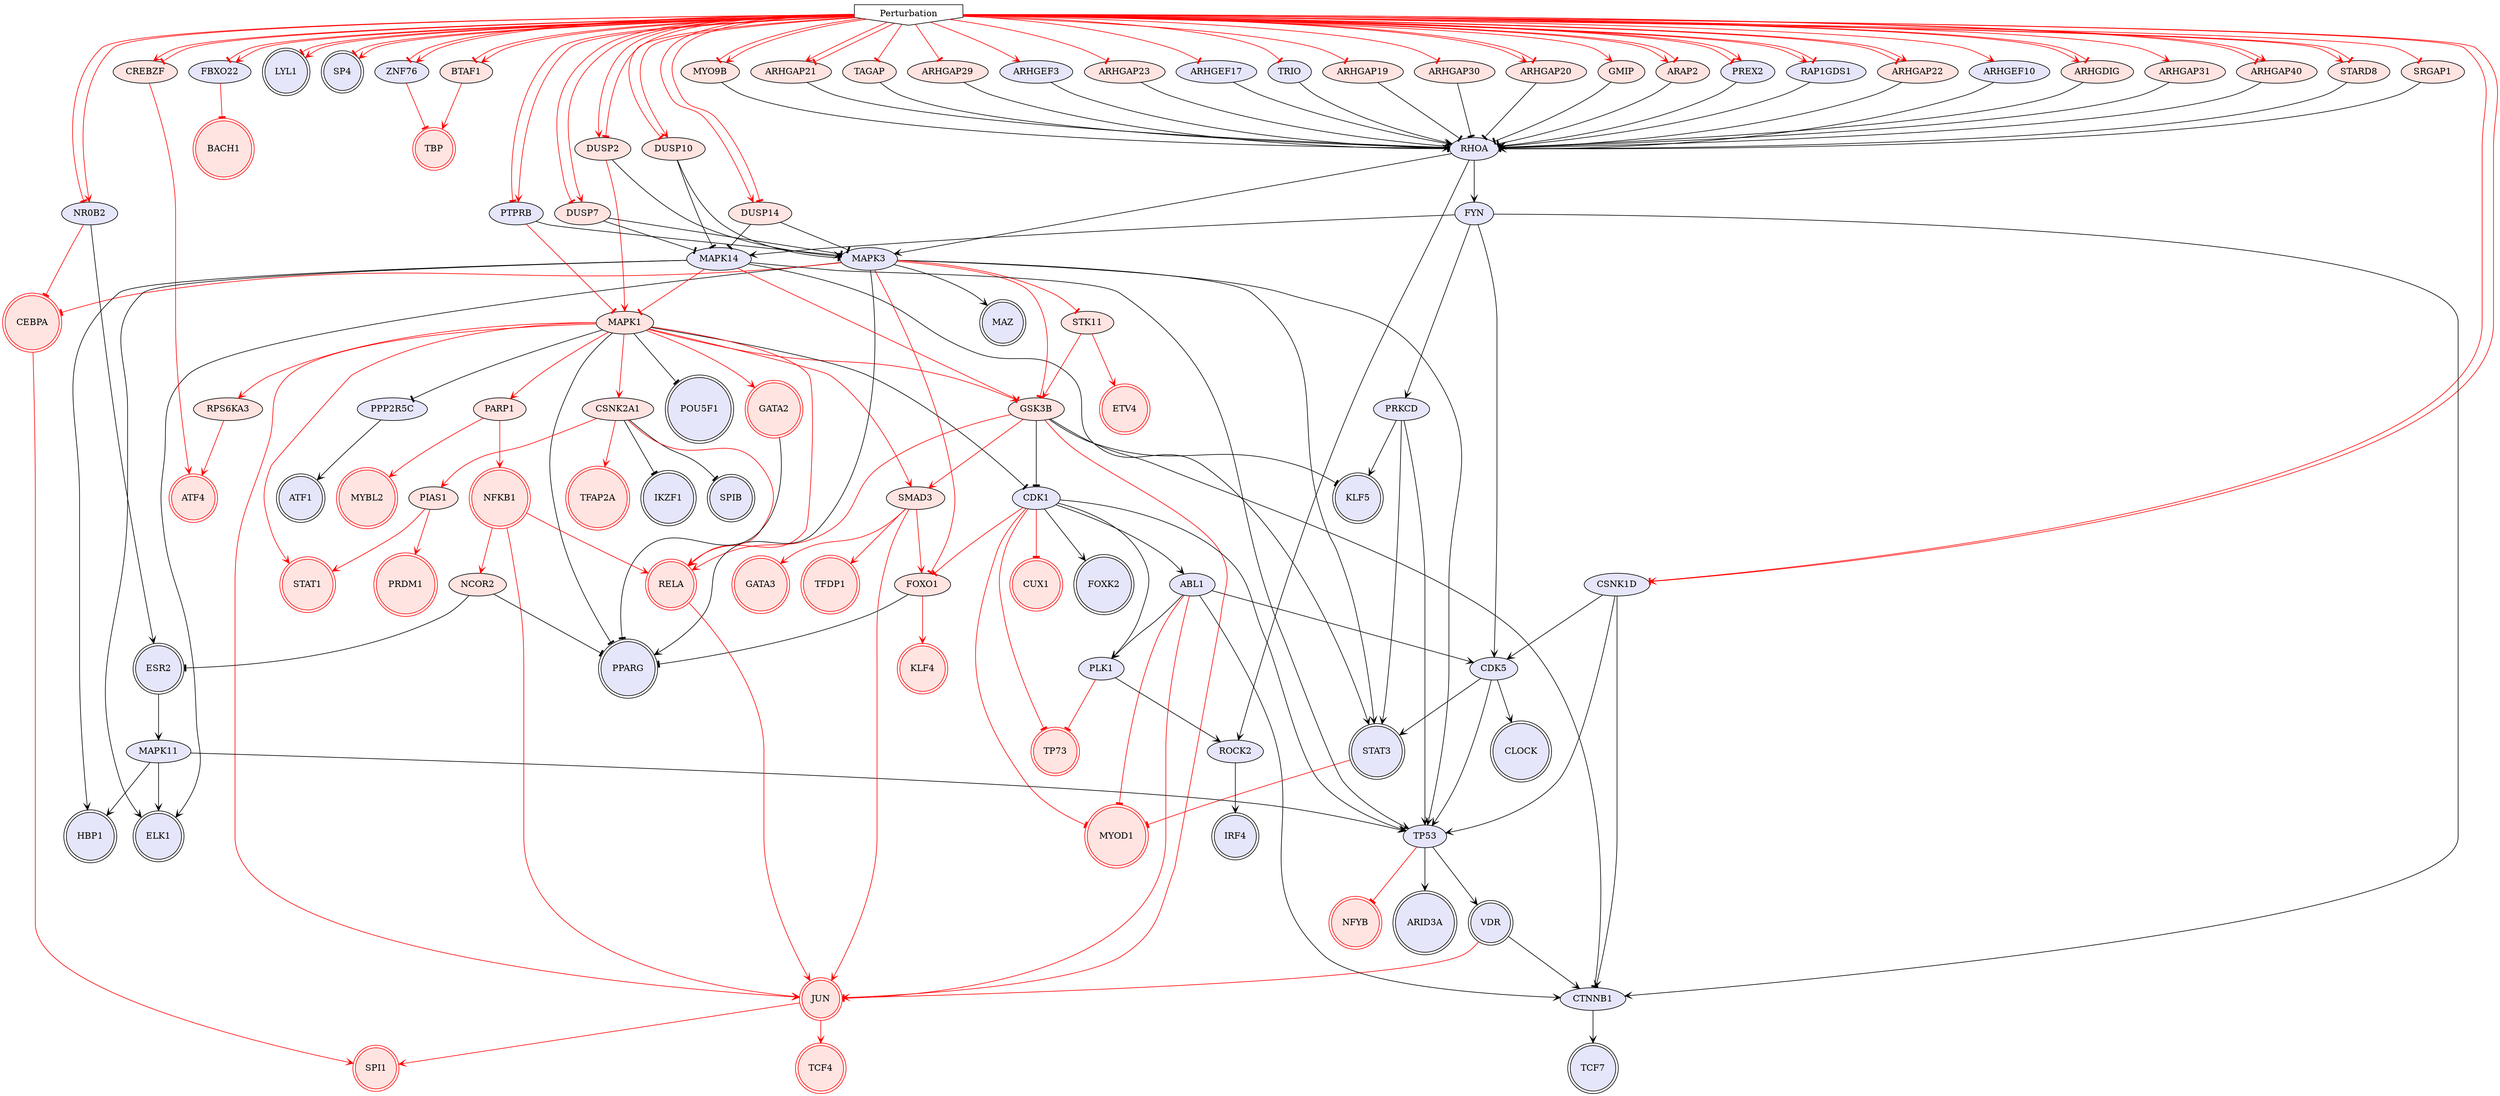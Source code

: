 digraph {

TP53->ARID3A [penwidth=1, color=black, arrowhead="vee"]
TP53->VDR [penwidth=1, color=black, arrowhead="vee"]
GSK3B->CTNNB1 [penwidth=1, color=black, arrowhead="tee"]
FOXO1->PPARG [penwidth=1, color=black, arrowhead="tee"]
ABL1->CTNNB1 [penwidth=1, color=black, arrowhead="vee"]
MAPK1->CDK1 [penwidth=1, color=black, arrowhead="tee"]
GSK3B->CDK1 [penwidth=1, color=black, arrowhead="tee"]
ABL1->CDK5 [penwidth=1, color=black, arrowhead="vee"]
MAPK3->STAT3 [penwidth=1, color=black, arrowhead="vee"]
CTNNB1->TCF7 [penwidth=1, color=black, arrowhead="vee"]
MAPK3->ELK1 [penwidth=1, color=black, arrowhead="vee"]
VDR->CTNNB1 [penwidth=1, color=black, arrowhead="vee"]
NR0B2->ESR2 [penwidth=1, color=black, arrowhead="vee"]
PPP2R5C->ATF1 [penwidth=1, color=black, arrowhead="vee"]
MAPK1->PPP2R5C [penwidth=1, color=black, arrowhead="tee"]
ROCK2->IRF4 [penwidth=1, color=black, arrowhead="vee"]
MAPK1->PPARG [penwidth=1, color=black, arrowhead="tee"]
CSNK2A1->IKZF1 [penwidth=1, color=black, arrowhead="tee"]
CDK5->TP53 [penwidth=1, color=black, arrowhead="vee"]
CDK1->TP53 [penwidth=1, color=black, arrowhead="vee"]
CSNK2A1->SPIB [penwidth=1, color=black, arrowhead="tee"]
CDK1->FOXK2 [penwidth=1, color=black, arrowhead="vee"]
MAPK11->TP53 [penwidth=1, color=black, arrowhead="vee"]
CDK5->CLOCK [penwidth=1, color=black, arrowhead="vee"]
CDK5->STAT3 [penwidth=1, color=black, arrowhead="vee"]
MAPK3->PPARG [penwidth=1, color=black, arrowhead="vee"]
GATA2->PPARG [penwidth=1, color=black, arrowhead="tee"]
MAPK11->HBP1 [penwidth=1, color=black, arrowhead="vee"]
GSK3B->KLF5 [penwidth=1, color=black, arrowhead="tee"]
MAPK1->POU5F1 [penwidth=1, color=black, arrowhead="tee"]
MAPK3->MAZ [penwidth=1, color=black, arrowhead="vee"]
MAPK3->TP53 [penwidth=1, color=black, arrowhead="vee"]
ABL1->PLK1 [penwidth=1, color=black, arrowhead="vee"]
CDK1->ABL1 [penwidth=1, color=black, arrowhead="vee"]
DUSP2->MAPK3 [penwidth=1, color=black, arrowhead="tee"]
PLK1->ROCK2 [penwidth=1, color=black, arrowhead="vee"]
CDK1->PLK1 [penwidth=1, color=black, arrowhead="vee"]
MAPK11->ELK1 [penwidth=1, color=black, arrowhead="vee"]
ESR2->MAPK11 [penwidth=1, color=black, arrowhead="vee"]
Perturbation->FBXO22 [penwidth=1, color=red, arrowhead="tee"]
Perturbation->LYL1 [penwidth=1, color=red, arrowhead="tee"]
Perturbation->NR0B2 [penwidth=1, color=red, arrowhead="tee"]
Perturbation->SP4 [penwidth=1, color=red, arrowhead="tee"]
Perturbation->ZNF76 [penwidth=1, color=red, arrowhead="tee"]
FOXO1->KLF4 [penwidth=1, color=red, arrowhead="vee"]
SMAD3->FOXO1 [penwidth=1, color=red, arrowhead="vee"]
TP53->NFYB [penwidth=1, color=red, arrowhead="tee"]
CEBPA->SPI1 [penwidth=1, color=red, arrowhead="vee"]
PIAS1->STAT1 [penwidth=1, color=red, arrowhead="vee"]
MAPK1->SMAD3 [penwidth=1, color=red, arrowhead="vee"]
GSK3B->SMAD3 [penwidth=1, color=red, arrowhead="vee"]
GSK3B->JUN [penwidth=1, color=red, arrowhead="vee"]
DUSP2->MAPK1 [penwidth=1, color=red, arrowhead="vee"]
SMAD3->JUN [penwidth=1, color=red, arrowhead="vee"]
SMAD3->GATA3 [penwidth=1, color=red, arrowhead="vee"]
STK11->GSK3B [penwidth=1, color=red, arrowhead="vee"]
JUN->TCF4 [penwidth=1, color=red, arrowhead="vee"]
NFKB1->RELA [penwidth=1, color=red, arrowhead="vee"]
CSNK2A1->TFAP2A [penwidth=1, color=red, arrowhead="vee"]
RELA->JUN [penwidth=1, color=red, arrowhead="vee"]
GSK3B->RELA [penwidth=1, color=red, arrowhead="vee"]
MAPK1->PARP1 [penwidth=1, color=red, arrowhead="vee"]
CDK1->MYOD1 [penwidth=1, color=red, arrowhead="tee"]
MAPK3->STK11 [penwidth=1, color=red, arrowhead="tee"]
MAPK1->JUN [penwidth=1, color=red, arrowhead="vee"]
MAPK1->GSK3B [penwidth=1, color=red, arrowhead="vee"]
FBXO22->BACH1 [penwidth=1, color=red, arrowhead="tee"]
ABL1->JUN [penwidth=1, color=red, arrowhead="tee"]
ABL1->MYOD1 [penwidth=1, color=red, arrowhead="tee"]
CSNK2A1->RELA [penwidth=1, color=red, arrowhead="vee"]
JUN->SPI1 [penwidth=1, color=red, arrowhead="vee"]
ZNF76->TBP [penwidth=1, color=red, arrowhead="tee"]
CDK1->FOXO1 [penwidth=1, color=red, arrowhead="tee"]
CDK1->TP73 [penwidth=1, color=red, arrowhead="tee"]
CSNK2A1->PIAS1 [penwidth=1, color=red, arrowhead="vee"]
MAPK1->CSNK2A1 [penwidth=1, color=red, arrowhead="vee"]
MAPK3->GSK3B [penwidth=1, color=red, arrowhead="tee"]
NR0B2->CEBPA [penwidth=1, color=red, arrowhead="tee"]
CDK1->CUX1 [penwidth=1, color=red, arrowhead="tee"]
MAPK3->CEBPA [penwidth=1, color=red, arrowhead="tee"]
MAPK3->FOXO1 [penwidth=1, color=red, arrowhead="tee"]
PIAS1->PRDM1 [penwidth=1, color=red, arrowhead="vee"]
PLK1->TP73 [penwidth=1, color=red, arrowhead="tee"]
MAPK1->RELA [penwidth=1, color=red, arrowhead="vee"]
CREBZF->ATF4 [penwidth=1, color=red, arrowhead="vee"]
MAPK1->STAT1 [penwidth=1, color=red, arrowhead="vee"]
STK11->ETV4 [penwidth=1, color=red, arrowhead="vee"]
SMAD3->TFDP1 [penwidth=1, color=red, arrowhead="vee"]
NFKB1->JUN [penwidth=1, color=red, arrowhead="vee"]
VDR->JUN [penwidth=1, color=red, arrowhead="tee"]
PARP1->MYBL2 [penwidth=1, color=red, arrowhead="vee"]
STAT3->MYOD1 [penwidth=1, color=red, arrowhead="tee"]
MAPK1->GATA2 [penwidth=1, color=red, arrowhead="vee"]
PARP1->NFKB1 [penwidth=1, color=red, arrowhead="vee"]
Perturbation->CREBZF [penwidth=1, color=red, arrowhead="vee"]
Perturbation->DUSP2 [penwidth=1, color=red, arrowhead="vee"]
MAPK1->RPS6KA3 [penwidth=1, color=red, arrowhead="vee"]
RPS6KA3->ATF4 [penwidth=1, color=red, arrowhead="vee"]
CSNK1D->CTNNB1 [penwidth=1, color=black, arrowhead="vee"]
CSNK1D->TP53 [penwidth=1, color=black, arrowhead="vee"]
CSNK1D->CDK5 [penwidth=1, color=black, arrowhead="vee"]
Perturbation->CSNK1D [penwidth=1, color=red, arrowhead="tee"]
NCOR2->PPARG [penwidth=1, color=black, arrowhead="tee"]
MAPK14->ELK1 [penwidth=1, color=black, arrowhead="vee"]
MAPK14->STAT3 [penwidth=1, color=black, arrowhead="vee"]
MAPK14->TP53 [penwidth=1, color=black, arrowhead="vee"]
DUSP7->MAPK14 [penwidth=1, color=black, arrowhead="tee"]
MAPK14->HBP1 [penwidth=1, color=black, arrowhead="vee"]
DUSP7->MAPK3 [penwidth=1, color=black, arrowhead="tee"]
NCOR2->ESR2 [penwidth=1, color=black, arrowhead="tee"]
Perturbation->FBXO22 [penwidth=1, color=red, arrowhead="vee"]
Perturbation->LYL1 [penwidth=1, color=red, arrowhead="vee"]
Perturbation->SP4 [penwidth=1, color=red, arrowhead="vee"]
MAPK14->MAPK1 [penwidth=1, color=red, arrowhead="tee"]
NFKB1->NCOR2 [penwidth=1, color=red, arrowhead="vee"]
MAPK14->GSK3B [penwidth=1, color=red, arrowhead="tee"]
BTAF1->TBP [penwidth=1, color=red, arrowhead="vee"]
Perturbation->BTAF1 [penwidth=1, color=red, arrowhead="tee"]
Perturbation->CREBZF [penwidth=1, color=red, arrowhead="tee"]
Perturbation->DUSP7 [penwidth=1, color=red, arrowhead="tee"]
Perturbation->CSNK1D [penwidth=1, color=red, arrowhead="vee"]
Perturbation->NR0B2 [penwidth=1, color=red, arrowhead="vee"]
Perturbation->ZNF76 [penwidth=1, color=red, arrowhead="vee"]
Perturbation->DUSP2 [penwidth=1, color=red, arrowhead="tee"]
DUSP10->MAPK14 [penwidth=1, color=black, arrowhead="tee"]
DUSP10->MAPK3 [penwidth=1, color=black, arrowhead="tee"]
Perturbation->DUSP10 [penwidth=1, color=red, arrowhead="tee"]
Perturbation->DUSP10 [penwidth=1, color=red, arrowhead="vee"]
RHOA->ROCK2 [penwidth=1, color=black, arrowhead="vee"]
FYN->CTNNB1 [penwidth=1, color=black, arrowhead="vee"]
PRKCD->KLF5 [penwidth=1, color=black, arrowhead="vee"]
PRKCD->TP53 [penwidth=1, color=black, arrowhead="vee"]
PRKCD->STAT3 [penwidth=1, color=black, arrowhead="vee"]
ARHGAP30->RHOA [penwidth=1, color=black, arrowhead="tee"]
FYN->MAPK14 [penwidth=1, color=black, arrowhead="vee"]
FYN->CDK5 [penwidth=1, color=black, arrowhead="vee"]
RHOA->MAPK3 [penwidth=1, color=black, arrowhead="vee"]
RHOA->FYN [penwidth=1, color=black, arrowhead="vee"]
FYN->PRKCD [penwidth=1, color=black, arrowhead="vee"]
Perturbation->ARHGAP30 [penwidth=1, color=red, arrowhead="tee"]
DUSP14->MAPK3 [penwidth=1, color=black, arrowhead="tee"]
DUSP14->MAPK14 [penwidth=1, color=black, arrowhead="tee"]
Perturbation->BTAF1 [penwidth=1, color=red, arrowhead="vee"]
Perturbation->DUSP14 [penwidth=1, color=red, arrowhead="vee"]
Perturbation->DUSP7 [penwidth=1, color=red, arrowhead="vee"]
ARHGAP20->RHOA [penwidth=1, color=black, arrowhead="tee"]
Perturbation->ARHGAP20 [penwidth=1, color=red, arrowhead="vee"]
GMIP->RHOA [penwidth=1, color=black, arrowhead="tee"]
Perturbation->GMIP [penwidth=1, color=red, arrowhead="vee"]
ARAP2->RHOA [penwidth=1, color=black, arrowhead="tee"]
Perturbation->ARAP2 [penwidth=1, color=red, arrowhead="vee"]
PREX2->RHOA [penwidth=1, color=black, arrowhead="vee"]
Perturbation->PREX2 [penwidth=1, color=red, arrowhead="tee"]
RAP1GDS1->RHOA [penwidth=1, color=black, arrowhead="vee"]
Perturbation->RAP1GDS1 [penwidth=1, color=red, arrowhead="vee"]
Perturbation->RAP1GDS1 [penwidth=1, color=red, arrowhead="tee"]
ARHGAP22->RHOA [penwidth=1, color=black, arrowhead="tee"]
Perturbation->ARHGAP22 [penwidth=1, color=red, arrowhead="tee"]
ARHGEF10->RHOA [penwidth=1, color=black, arrowhead="vee"]
Perturbation->ARHGEF10 [penwidth=1, color=red, arrowhead="vee"]
Perturbation->DUSP14 [penwidth=1, color=red, arrowhead="tee"]
ARHGDIG->RHOA [penwidth=1, color=black, arrowhead="tee"]
Perturbation->ARHGDIG [penwidth=1, color=red, arrowhead="vee"]
ARHGAP31->RHOA [penwidth=1, color=black, arrowhead="tee"]
Perturbation->ARHGAP31 [penwidth=1, color=red, arrowhead="vee"]
ARHGAP40->RHOA [penwidth=1, color=black, arrowhead="tee"]
Perturbation->ARHGAP40 [penwidth=1, color=red, arrowhead="tee"]
Perturbation->ARHGAP22 [penwidth=1, color=red, arrowhead="vee"]
Perturbation->PREX2 [penwidth=1, color=red, arrowhead="vee"]
STARD8->RHOA [penwidth=1, color=black, arrowhead="tee"]
Perturbation->STARD8 [penwidth=1, color=red, arrowhead="vee"]
PTPRB->MAPK3 [penwidth=1, color=black, arrowhead="vee"]
Perturbation->PTPRB [penwidth=1, color=red, arrowhead="tee"]
PTPRB->MAPK1 [penwidth=1, color=red, arrowhead="tee"]
Perturbation->ARHGAP40 [penwidth=1, color=red, arrowhead="vee"]
Perturbation->PTPRB [penwidth=1, color=red, arrowhead="vee"]
Perturbation->ARHGDIG [penwidth=1, color=red, arrowhead="tee"]
Perturbation->ARAP2 [penwidth=1, color=red, arrowhead="tee"]
SRGAP1->RHOA [penwidth=1, color=black, arrowhead="tee"]
Perturbation->SRGAP1 [penwidth=1, color=red, arrowhead="tee"]
MYO9B->RHOA [penwidth=1, color=black, arrowhead="tee"]
Perturbation->MYO9B [penwidth=1, color=red, arrowhead="tee"]
Perturbation->MYO9B [penwidth=1, color=red, arrowhead="vee"]
ARHGAP21->RHOA [penwidth=1, color=black, arrowhead="tee"]
Perturbation->ARHGAP21 [penwidth=1, color=red, arrowhead="vee"]
TAGAP->RHOA [penwidth=1, color=black, arrowhead="tee"]
Perturbation->TAGAP [penwidth=1, color=red, arrowhead="tee"]
Perturbation->STARD8 [penwidth=1, color=red, arrowhead="tee"]
ARHGAP29->RHOA [penwidth=1, color=black, arrowhead="tee"]
Perturbation->ARHGAP29 [penwidth=1, color=red, arrowhead="tee"]
ARHGEF3->RHOA [penwidth=1, color=black, arrowhead="vee"]
Perturbation->ARHGEF3 [penwidth=1, color=red, arrowhead="vee"]
ARHGAP23->RHOA [penwidth=1, color=black, arrowhead="tee"]
Perturbation->ARHGAP23 [penwidth=1, color=red, arrowhead="tee"]
Perturbation->ARHGAP20 [penwidth=1, color=red, arrowhead="tee"]
ARHGEF17->RHOA [penwidth=1, color=black, arrowhead="vee"]
Perturbation->ARHGEF17 [penwidth=1, color=red, arrowhead="tee"]
TRIO->RHOA [penwidth=1, color=black, arrowhead="vee"]
Perturbation->TRIO [penwidth=1, color=red, arrowhead="tee"]
Perturbation->ARHGAP21 [penwidth=1, color=red, arrowhead="tee"]
ARHGAP19->RHOA [penwidth=1, color=black, arrowhead="tee"]
Perturbation->ARHGAP19 [penwidth=1, color=red, arrowhead="tee"]
Perturbation [style=filled, color=black, fillcolor=white, shape=invhouse];
TFAP2A [style=filled, color=red, fillcolor=mistyrose, shape=doublecircle];
TCF7 [style=filled, color=black, fillcolor=lavender, shape=doublecircle];
TFDP1 [style=filled, color=red, fillcolor=mistyrose, shape=doublecircle];
CUX1 [style=filled, color=red, fillcolor=mistyrose, shape=doublecircle];
ETV4 [style=filled, color=red, fillcolor=mistyrose, shape=doublecircle];
IRF4 [style=filled, color=black, fillcolor=lavender, shape=doublecircle];
ARID3A [style=filled, color=black, fillcolor=lavender, shape=doublecircle];
STAT1 [style=filled, color=red, fillcolor=mistyrose, shape=doublecircle];
MYOD1 [style=filled, color=red, fillcolor=mistyrose, shape=doublecircle];
STAT3 [style=filled, color=black, fillcolor=lavender, shape=doublecircle];
MYBL2 [style=filled, color=red, fillcolor=mistyrose, shape=doublecircle];
SP4 [style=filled, color=black, fillcolor=lavender, shape=doublecircle];
SPIB [style=filled, color=black, fillcolor=lavender, shape=doublecircle];
BACH1 [style=filled, color=red, fillcolor=mistyrose, shape=doublecircle];
HBP1 [style=filled, color=black, fillcolor=lavender, shape=doublecircle];
KLF4 [style=filled, color=red, fillcolor=mistyrose, shape=doublecircle];
GATA2 [style=filled, color=red, fillcolor=mistyrose, shape=doublecircle];
VDR [style=filled, color=black, fillcolor=lavender, shape=doublecircle];
FOXK2 [style=filled, color=black, fillcolor=lavender, shape=doublecircle];
JUN [style=filled, color=red, fillcolor=mistyrose, shape=doublecircle];
ATF1 [style=filled, color=black, fillcolor=lavender, shape=doublecircle];
CEBPA [style=filled, color=red, fillcolor=mistyrose, shape=doublecircle];
CLOCK [style=filled, color=black, fillcolor=lavender, shape=doublecircle];
PPARG [style=filled, color=black, fillcolor=lavender, shape=doublecircle];
IKZF1 [style=filled, color=black, fillcolor=lavender, shape=doublecircle];
TP73 [style=filled, color=red, fillcolor=mistyrose, shape=doublecircle];
ELK1 [style=filled, color=black, fillcolor=lavender, shape=doublecircle];
NFKB1 [style=filled, color=red, fillcolor=mistyrose, shape=doublecircle];
ESR2 [style=filled, color=black, fillcolor=lavender, shape=doublecircle];
LYL1 [style=filled, color=black, fillcolor=lavender, shape=doublecircle];
MAZ [style=filled, color=black, fillcolor=lavender, shape=doublecircle];
TBP [style=filled, color=red, fillcolor=mistyrose, shape=doublecircle];
GATA3 [style=filled, color=red, fillcolor=mistyrose, shape=doublecircle];
SPI1 [style=filled, color=red, fillcolor=mistyrose, shape=doublecircle];
KLF5 [style=filled, color=black, fillcolor=lavender, shape=doublecircle];
POU5F1 [style=filled, color=black, fillcolor=lavender, shape=doublecircle];
RELA [style=filled, color=red, fillcolor=mistyrose, shape=doublecircle];
NFYB [style=filled, color=red, fillcolor=mistyrose, shape=doublecircle];
TCF4 [style=filled, color=red, fillcolor=mistyrose, shape=doublecircle];
ATF4 [style=filled, color=red, fillcolor=mistyrose, shape=doublecircle];
PRDM1 [style=filled, color=red, fillcolor=mistyrose, shape=doublecircle];
TP53 [style=filled, fillcolor=lavender];
GSK3B [style=filled, fillcolor=mistyrose];
FOXO1 [style=filled, fillcolor=mistyrose];
ABL1 [style=filled, fillcolor=lavender];
MAPK1 [style=filled, fillcolor=mistyrose];
MAPK3 [style=filled, fillcolor=lavender];
CTNNB1 [style=filled, fillcolor=lavender];
NR0B2 [style=filled, fillcolor=lavender];
PPP2R5C [style=filled, fillcolor=lavender];
ROCK2 [style=filled, fillcolor=lavender];
CSNK2A1 [style=filled, fillcolor=mistyrose];
CDK5 [style=filled, fillcolor=lavender];
CDK1 [style=filled, fillcolor=lavender];
MAPK11 [style=filled, fillcolor=lavender];
DUSP2 [style=filled, fillcolor=mistyrose];
PLK1 [style=filled, fillcolor=lavender];
SMAD3 [style=filled, fillcolor=mistyrose];
PIAS1 [style=filled, fillcolor=mistyrose];
STK11 [style=filled, fillcolor=mistyrose];
FBXO22 [style=filled, fillcolor=lavender];
ZNF76 [style=filled, fillcolor=lavender];
CREBZF [style=filled, fillcolor=mistyrose];
PARP1 [style=filled, fillcolor=mistyrose];
RPS6KA3 [style=filled, fillcolor=mistyrose];
CSNK1D [style=filled, fillcolor=lavender];
NCOR2 [style=filled, fillcolor=mistyrose];
MAPK14 [style=filled, fillcolor=lavender];
DUSP7 [style=filled, fillcolor=mistyrose];
BTAF1 [style=filled, fillcolor=mistyrose];
DUSP10 [style=filled, fillcolor=mistyrose];
RHOA [style=filled, fillcolor=lavender];
FYN [style=filled, fillcolor=lavender];
PRKCD [style=filled, fillcolor=lavender];
ARHGAP30 [style=filled, fillcolor=mistyrose];
DUSP14 [style=filled, fillcolor=mistyrose];
ARHGAP20 [style=filled, fillcolor=mistyrose];
GMIP [style=filled, fillcolor=mistyrose];
ARAP2 [style=filled, fillcolor=mistyrose];
PREX2 [style=filled, fillcolor=lavender];
RAP1GDS1 [style=filled, fillcolor=lavender];
ARHGAP22 [style=filled, fillcolor=mistyrose];
ARHGEF10 [style=filled, fillcolor=lavender];
ARHGDIG [style=filled, fillcolor=mistyrose];
ARHGAP31 [style=filled, fillcolor=mistyrose];
ARHGAP40 [style=filled, fillcolor=mistyrose];
STARD8 [style=filled, fillcolor=mistyrose];
PTPRB [style=filled, fillcolor=lavender];
SRGAP1 [style=filled, fillcolor=mistyrose];
MYO9B [style=filled, fillcolor=mistyrose];
ARHGAP21 [style=filled, fillcolor=mistyrose];
TAGAP [style=filled, fillcolor=mistyrose];
ARHGAP29 [style=filled, fillcolor=mistyrose];
ARHGEF3 [style=filled, fillcolor=lavender];
ARHGAP23 [style=filled, fillcolor=mistyrose];
ARHGEF17 [style=filled, fillcolor=lavender];
TRIO [style=filled, fillcolor=lavender];
ARHGAP19 [style=filled, fillcolor=mistyrose];


}
